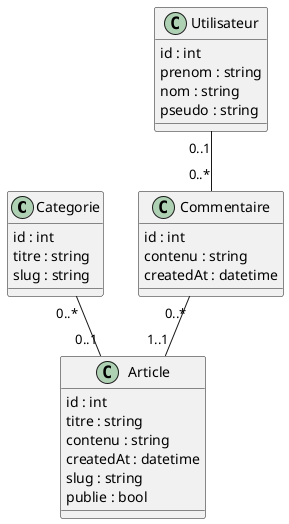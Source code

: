 @startuml

class Categorie {
    id : int
    titre : string
    slug : string
}

class Article {
    id : int
    titre : string
    contenu : string
    createdAt : datetime
    slug : string
    publie : bool
}

class Commentaire {
    id : int
    contenu : string
    createdAt : datetime
}

class Utilisateur {
    id : int
    prenom : string
    nom : string
    pseudo : string
}


Categorie "0..*" -- "0..1" Article
Commentaire "0..*" -- "1..1" Article
Utilisateur "0..1" -- "0..*" Commentaire


@enduml